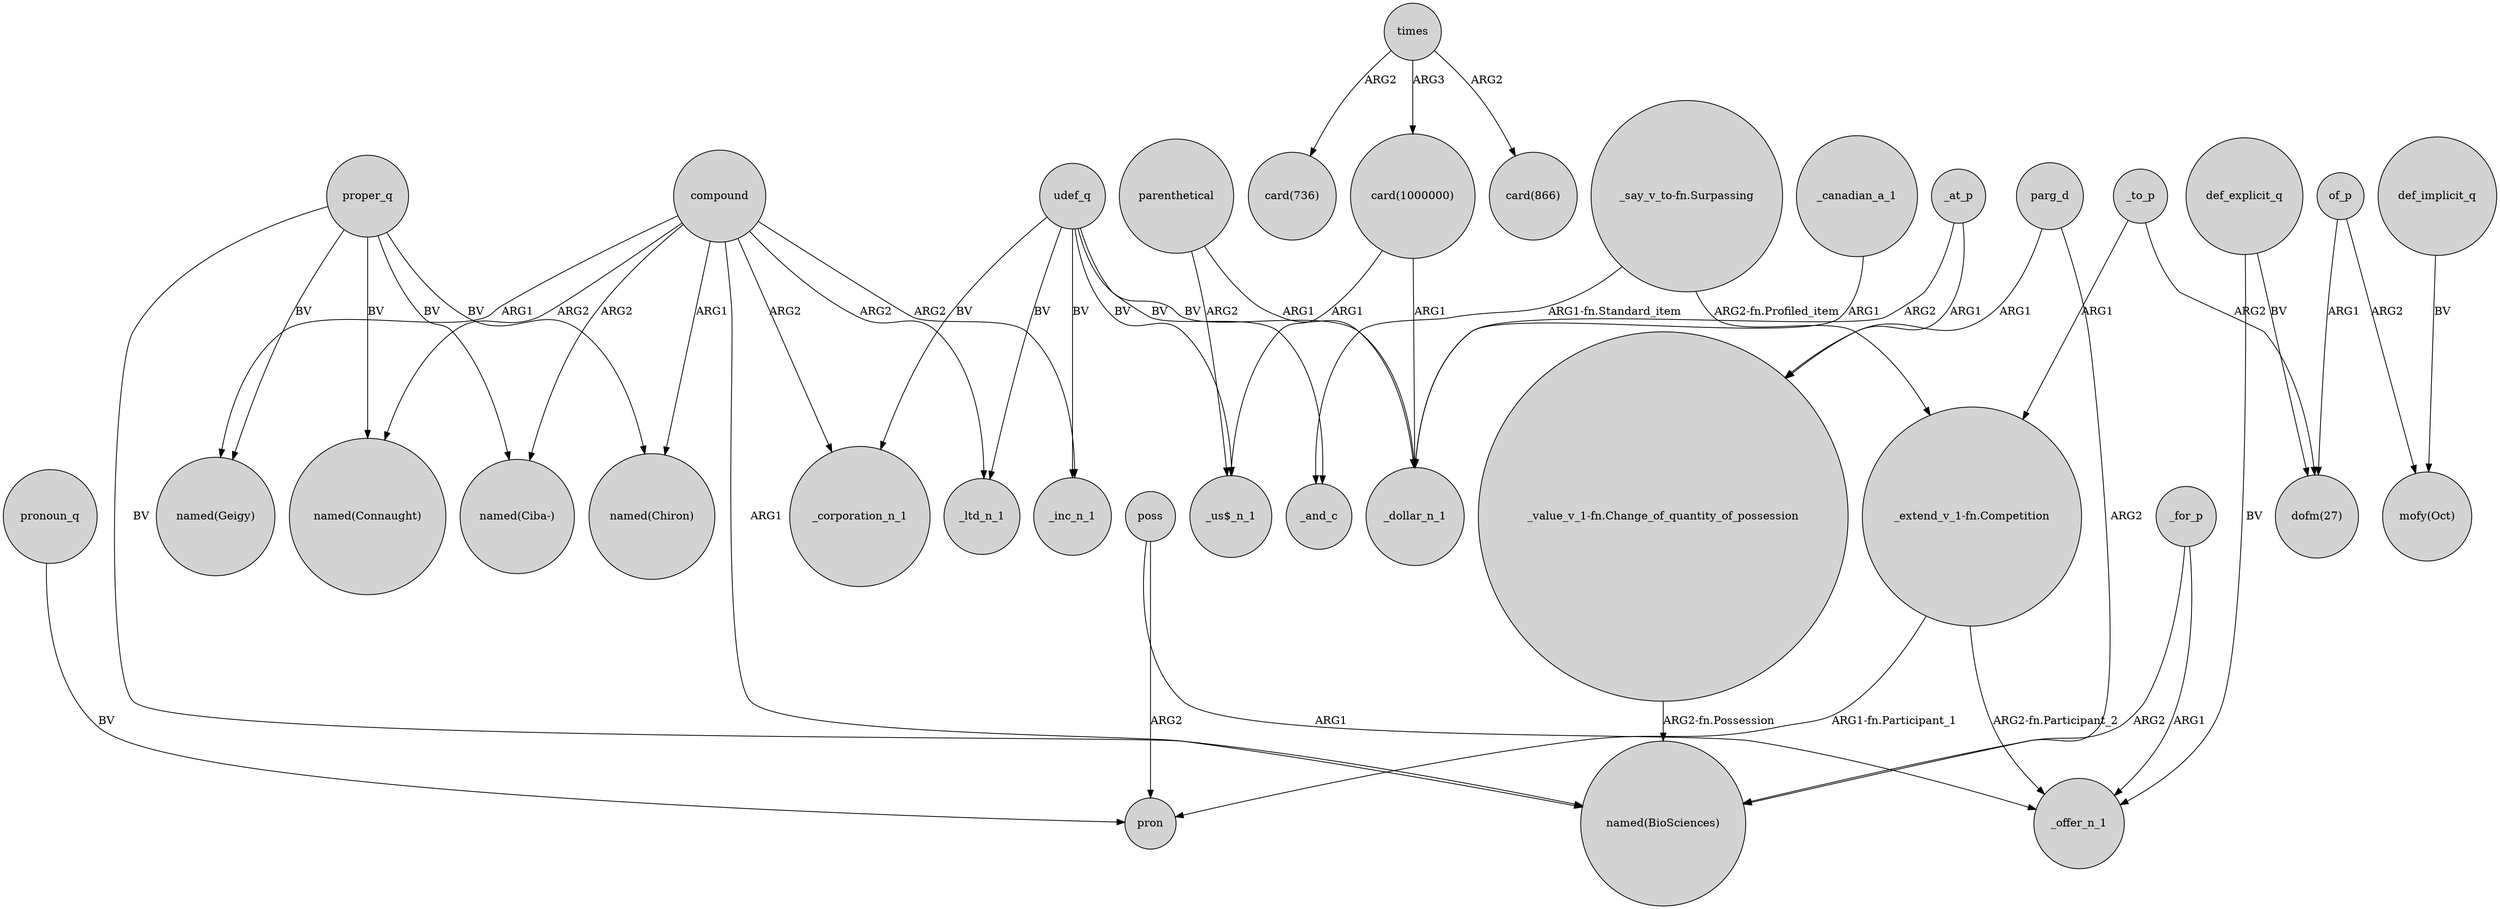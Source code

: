 digraph {
	node [shape=circle style=filled]
	"_extend_v_1-fn.Competition" -> pron [label="ARG1-fn.Participant_1"]
	proper_q -> "named(Connaught)" [label=BV]
	proper_q -> "named(Geigy)" [label=BV]
	_for_p -> _offer_n_1 [label=ARG1]
	parenthetical -> "_us$_n_1" [label=ARG2]
	compound -> "named(BioSciences)" [label=ARG1]
	_to_p -> "_extend_v_1-fn.Competition" [label=ARG1]
	"_say_v_to-fn.Surpassing" -> "_extend_v_1-fn.Competition" [label="ARG2-fn.Profiled_item"]
	parg_d -> "_value_v_1-fn.Change_of_quantity_of_possession" [label=ARG1]
	of_p -> "mofy(Oct)" [label=ARG2]
	times -> "card(736)" [label=ARG2]
	compound -> "named(Ciba-)" [label=ARG2]
	proper_q -> "named(BioSciences)" [label=BV]
	times -> "card(1000000)" [label=ARG3]
	def_explicit_q -> "dofm(27)" [label=BV]
	of_p -> "dofm(27)" [label=ARG1]
	parenthetical -> _dollar_n_1 [label=ARG1]
	_to_p -> "dofm(27)" [label=ARG2]
	udef_q -> _and_c [label=BV]
	pronoun_q -> pron [label=BV]
	poss -> _offer_n_1 [label=ARG1]
	udef_q -> _inc_n_1 [label=BV]
	compound -> "named(Connaught)" [label=ARG2]
	poss -> pron [label=ARG2]
	"_value_v_1-fn.Change_of_quantity_of_possession" -> "named(BioSciences)" [label="ARG2-fn.Possession"]
	_at_p -> _dollar_n_1 [label=ARG2]
	compound -> "named(Chiron)" [label=ARG1]
	compound -> _inc_n_1 [label=ARG2]
	udef_q -> "_us$_n_1" [label=BV]
	_canadian_a_1 -> _dollar_n_1 [label=ARG1]
	"_say_v_to-fn.Surpassing" -> _and_c [label="ARG1-fn.Standard_item"]
	times -> "card(866)" [label=ARG2]
	udef_q -> _dollar_n_1 [label=BV]
	proper_q -> "named(Chiron)" [label=BV]
	"card(1000000)" -> _dollar_n_1 [label=ARG1]
	def_explicit_q -> _offer_n_1 [label=BV]
	compound -> "named(Geigy)" [label=ARG1]
	def_implicit_q -> "mofy(Oct)" [label=BV]
	proper_q -> "named(Ciba-)" [label=BV]
	_at_p -> "_value_v_1-fn.Change_of_quantity_of_possession" [label=ARG1]
	"card(1000000)" -> "_us$_n_1" [label=ARG1]
	compound -> _ltd_n_1 [label=ARG2]
	compound -> _corporation_n_1 [label=ARG2]
	udef_q -> _corporation_n_1 [label=BV]
	parg_d -> "named(BioSciences)" [label=ARG2]
	udef_q -> _ltd_n_1 [label=BV]
	"_extend_v_1-fn.Competition" -> _offer_n_1 [label="ARG2-fn.Participant_2"]
	_for_p -> "named(BioSciences)" [label=ARG2]
}
